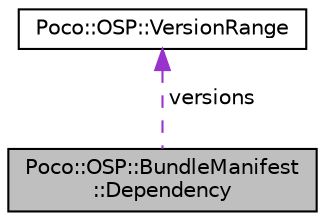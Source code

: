 digraph "Poco::OSP::BundleManifest::Dependency"
{
 // LATEX_PDF_SIZE
  edge [fontname="Helvetica",fontsize="10",labelfontname="Helvetica",labelfontsize="10"];
  node [fontname="Helvetica",fontsize="10",shape=record];
  Node1 [label="Poco::OSP::BundleManifest\l::Dependency",height=0.2,width=0.4,color="black", fillcolor="grey75", style="filled", fontcolor="black",tooltip=" "];
  Node2 -> Node1 [dir="back",color="darkorchid3",fontsize="10",style="dashed",label=" versions" ];
  Node2 [label="Poco::OSP::VersionRange",height=0.2,width=0.4,color="black", fillcolor="white", style="filled",URL="$classPoco_1_1OSP_1_1VersionRange.html",tooltip=" "];
}
